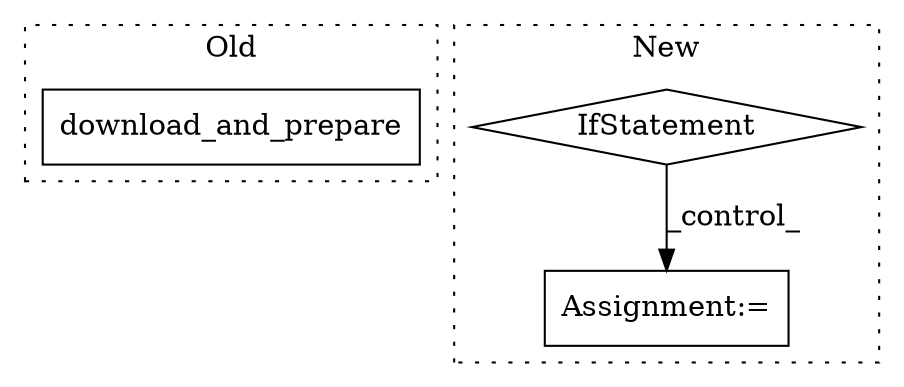 digraph G {
subgraph cluster0 {
1 [label="download_and_prepare" a="32" s="3963,3988" l="21,1" shape="box"];
label = "Old";
style="dotted";
}
subgraph cluster1 {
2 [label="IfStatement" a="25" s="3999,4010" l="4,2" shape="diamond"];
3 [label="Assignment:=" a="7" s="4218" l="1" shape="box"];
label = "New";
style="dotted";
}
2 -> 3 [label="_control_"];
}